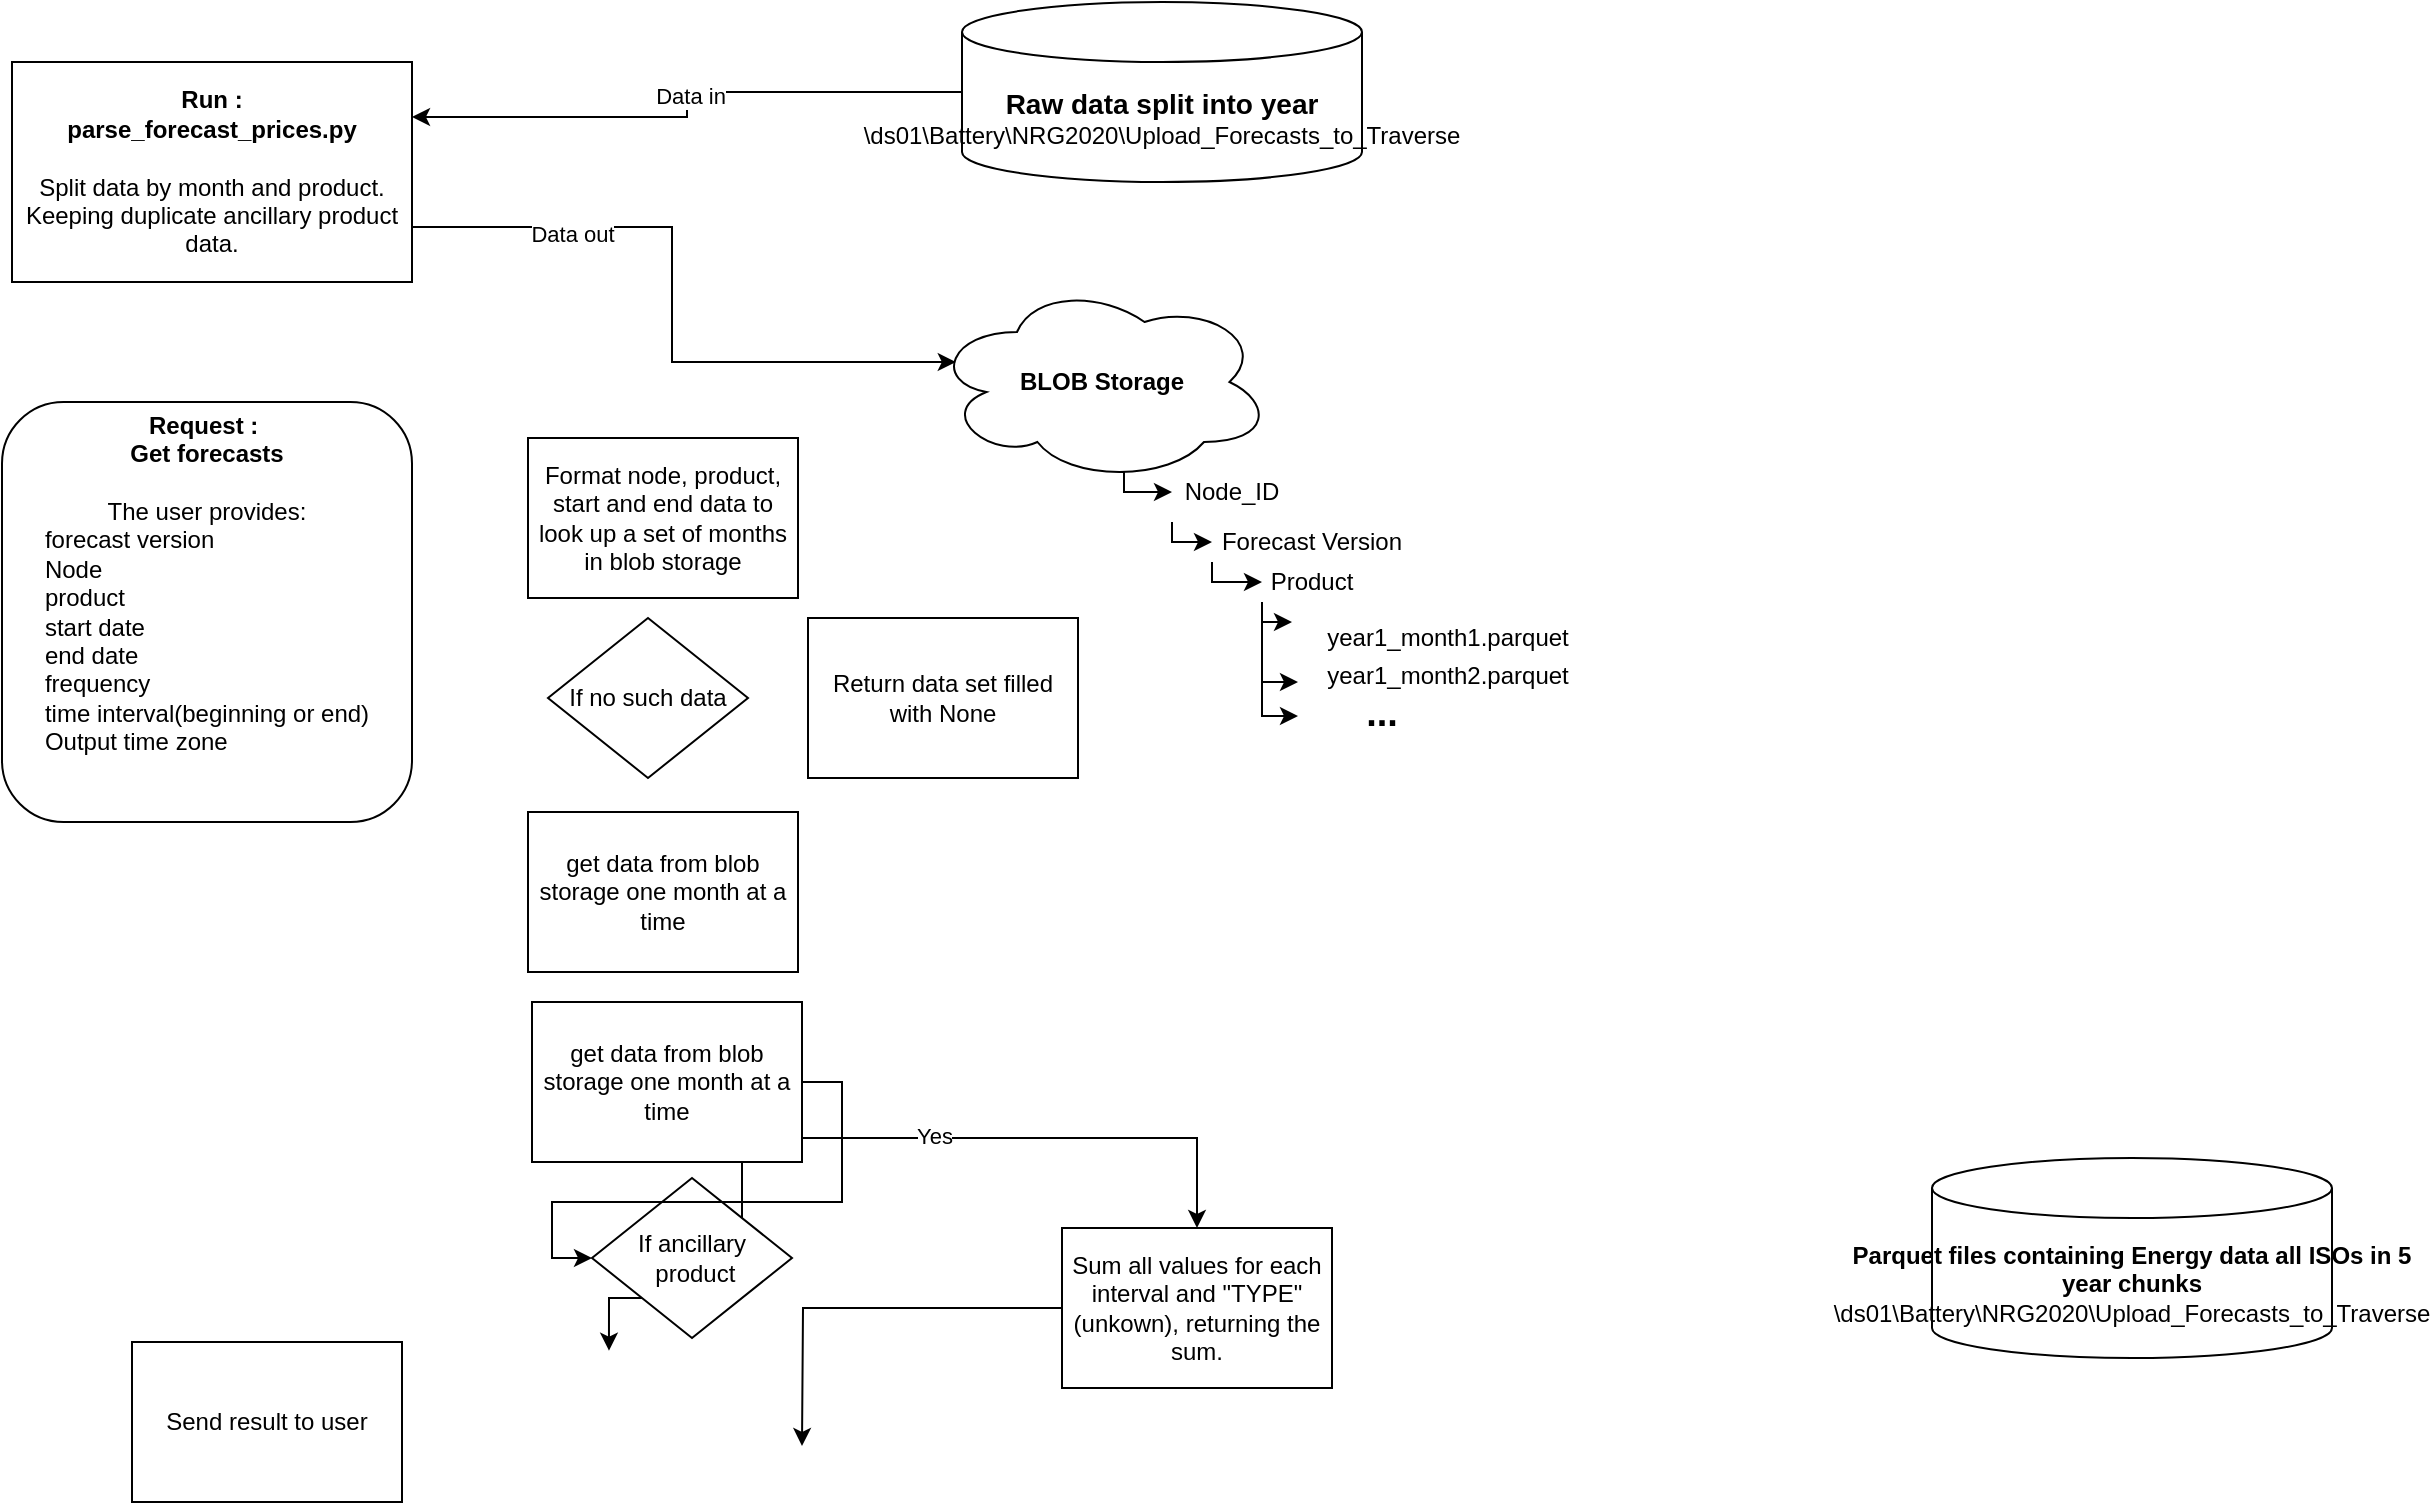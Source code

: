 <mxfile version="21.6.2" type="github">
  <diagram name="Page-1" id="mSkrQCTb6mMFP0I92MH9">
    <mxGraphModel dx="1464" dy="949" grid="1" gridSize="10" guides="1" tooltips="1" connect="1" arrows="1" fold="1" page="1" pageScale="1" pageWidth="850" pageHeight="1100" math="0" shadow="0">
      <root>
        <mxCell id="0" />
        <mxCell id="1" parent="0" />
        <mxCell id="k18f-LrCEGzRWncHFNrR-19" style="edgeStyle=orthogonalEdgeStyle;rounded=0;orthogonalLoop=1;jettySize=auto;html=1;exitX=0;exitY=0.5;exitDx=0;exitDy=0;exitPerimeter=0;entryX=0;entryY=0.75;entryDx=0;entryDy=0;" edge="1" parent="1" source="k18f-LrCEGzRWncHFNrR-2" target="k18f-LrCEGzRWncHFNrR-16">
          <mxGeometry relative="1" as="geometry" />
        </mxCell>
        <mxCell id="k18f-LrCEGzRWncHFNrR-23" value="Data in" style="edgeLabel;html=1;align=center;verticalAlign=middle;resizable=0;points=[];" vertex="1" connectable="0" parent="k18f-LrCEGzRWncHFNrR-19">
          <mxGeometry x="-0.029" y="1" relative="1" as="geometry">
            <mxPoint as="offset" />
          </mxGeometry>
        </mxCell>
        <mxCell id="k18f-LrCEGzRWncHFNrR-2" value="&lt;font style=&quot;font-size: 14px;&quot;&gt;&lt;b&gt;Raw data split into year&lt;/b&gt;&lt;/font&gt;&lt;br&gt;\\ds01\Battery\NRG2020\Upload_Forecasts_to_Traverse" style="shape=cylinder3;whiteSpace=wrap;html=1;boundedLbl=1;backgroundOutline=1;size=15;" vertex="1" parent="1">
          <mxGeometry x="515" y="190" width="200" height="90" as="geometry" />
        </mxCell>
        <mxCell id="k18f-LrCEGzRWncHFNrR-3" value="&lt;b&gt;Parquet files containing Energy data all ISOs in 5 year chunks&lt;/b&gt;&lt;br&gt;\\ds01\Battery\NRG2020\Upload_Forecasts_to_Traverse" style="shape=cylinder3;whiteSpace=wrap;html=1;boundedLbl=1;backgroundOutline=1;size=15;" vertex="1" parent="1">
          <mxGeometry x="1000" y="768" width="200" height="100" as="geometry" />
        </mxCell>
        <mxCell id="k18f-LrCEGzRWncHFNrR-7" style="edgeStyle=orthogonalEdgeStyle;rounded=0;orthogonalLoop=1;jettySize=auto;html=1;exitX=0.55;exitY=0.95;exitDx=0;exitDy=0;exitPerimeter=0;entryX=0;entryY=0.5;entryDx=0;entryDy=0;" edge="1" parent="1" source="k18f-LrCEGzRWncHFNrR-5" target="k18f-LrCEGzRWncHFNrR-6">
          <mxGeometry relative="1" as="geometry">
            <Array as="points">
              <mxPoint x="596" y="435" />
            </Array>
          </mxGeometry>
        </mxCell>
        <mxCell id="k18f-LrCEGzRWncHFNrR-5" value="&lt;b&gt;BLOB Storage&lt;/b&gt;" style="ellipse;shape=cloud;whiteSpace=wrap;html=1;" vertex="1" parent="1">
          <mxGeometry x="500" y="330" width="170" height="100" as="geometry" />
        </mxCell>
        <mxCell id="k18f-LrCEGzRWncHFNrR-12" style="edgeStyle=orthogonalEdgeStyle;rounded=0;orthogonalLoop=1;jettySize=auto;html=1;exitX=0;exitY=1;exitDx=0;exitDy=0;entryX=0;entryY=0.5;entryDx=0;entryDy=0;" edge="1" parent="1" source="k18f-LrCEGzRWncHFNrR-6" target="k18f-LrCEGzRWncHFNrR-8">
          <mxGeometry relative="1" as="geometry">
            <Array as="points">
              <mxPoint x="620" y="460" />
            </Array>
          </mxGeometry>
        </mxCell>
        <mxCell id="k18f-LrCEGzRWncHFNrR-6" value="Node_ID" style="text;html=1;strokeColor=none;fillColor=none;align=center;verticalAlign=middle;whiteSpace=wrap;rounded=0;" vertex="1" parent="1">
          <mxGeometry x="620" y="420" width="60" height="30" as="geometry" />
        </mxCell>
        <mxCell id="k18f-LrCEGzRWncHFNrR-14" style="edgeStyle=orthogonalEdgeStyle;rounded=0;orthogonalLoop=1;jettySize=auto;html=1;exitX=0;exitY=1;exitDx=0;exitDy=0;entryX=0;entryY=0.5;entryDx=0;entryDy=0;" edge="1" parent="1" source="k18f-LrCEGzRWncHFNrR-8" target="k18f-LrCEGzRWncHFNrR-9">
          <mxGeometry relative="1" as="geometry">
            <Array as="points">
              <mxPoint x="640" y="480" />
            </Array>
          </mxGeometry>
        </mxCell>
        <mxCell id="k18f-LrCEGzRWncHFNrR-8" value="Forecast Version" style="text;html=1;strokeColor=none;fillColor=none;align=center;verticalAlign=middle;whiteSpace=wrap;rounded=0;" vertex="1" parent="1">
          <mxGeometry x="640" y="450" width="100" height="20" as="geometry" />
        </mxCell>
        <mxCell id="k18f-LrCEGzRWncHFNrR-15" style="edgeStyle=orthogonalEdgeStyle;rounded=0;orthogonalLoop=1;jettySize=auto;html=1;exitX=0;exitY=1;exitDx=0;exitDy=0;" edge="1" parent="1" source="k18f-LrCEGzRWncHFNrR-9">
          <mxGeometry relative="1" as="geometry">
            <mxPoint x="680" y="500" as="targetPoint" />
            <Array as="points">
              <mxPoint x="665" y="500" />
            </Array>
          </mxGeometry>
        </mxCell>
        <mxCell id="k18f-LrCEGzRWncHFNrR-9" value="Product" style="text;html=1;strokeColor=none;fillColor=none;align=center;verticalAlign=middle;whiteSpace=wrap;rounded=0;" vertex="1" parent="1">
          <mxGeometry x="665" y="470" width="50" height="20" as="geometry" />
        </mxCell>
        <mxCell id="k18f-LrCEGzRWncHFNrR-10" value="year1_month2.parquet" style="text;html=1;strokeColor=none;fillColor=none;align=center;verticalAlign=middle;whiteSpace=wrap;rounded=0;" vertex="1" parent="1">
          <mxGeometry x="683" y="517" width="150" height="20" as="geometry" />
        </mxCell>
        <mxCell id="k18f-LrCEGzRWncHFNrR-20" style="edgeStyle=orthogonalEdgeStyle;rounded=0;orthogonalLoop=1;jettySize=auto;html=1;exitX=0;exitY=0.25;exitDx=0;exitDy=0;entryX=0.07;entryY=0.4;entryDx=0;entryDy=0;entryPerimeter=0;" edge="1" parent="1" source="k18f-LrCEGzRWncHFNrR-16" target="k18f-LrCEGzRWncHFNrR-5">
          <mxGeometry relative="1" as="geometry" />
        </mxCell>
        <mxCell id="k18f-LrCEGzRWncHFNrR-24" value="Data out" style="edgeLabel;html=1;align=center;verticalAlign=middle;resizable=0;points=[];" vertex="1" connectable="0" parent="k18f-LrCEGzRWncHFNrR-20">
          <mxGeometry x="-0.531" y="-3" relative="1" as="geometry">
            <mxPoint as="offset" />
          </mxGeometry>
        </mxCell>
        <mxCell id="k18f-LrCEGzRWncHFNrR-16" value="&lt;div&gt;&lt;b&gt;Run :&lt;/b&gt;&lt;/div&gt;&lt;div&gt;&lt;b&gt;parse_forecast_prices.py&lt;/b&gt;&lt;/div&gt;&lt;div&gt;&lt;b&gt;&lt;br&gt;&lt;/b&gt;&lt;/div&gt;&lt;div&gt;Split data by month and product. Keeping duplicate ancillary product data.&lt;/div&gt;" style="rounded=0;whiteSpace=wrap;html=1;direction=west;fontStyle=0" vertex="1" parent="1">
          <mxGeometry x="40" y="220" width="200" height="110" as="geometry" />
        </mxCell>
        <mxCell id="k18f-LrCEGzRWncHFNrR-40" style="edgeStyle=orthogonalEdgeStyle;rounded=0;orthogonalLoop=1;jettySize=auto;html=1;exitX=1;exitY=1;exitDx=0;exitDy=0;entryX=0.5;entryY=0;entryDx=0;entryDy=0;" edge="1" parent="1" source="k18f-LrCEGzRWncHFNrR-18" target="k18f-LrCEGzRWncHFNrR-39">
          <mxGeometry relative="1" as="geometry">
            <Array as="points">
              <mxPoint x="633" y="758" />
            </Array>
          </mxGeometry>
        </mxCell>
        <mxCell id="k18f-LrCEGzRWncHFNrR-41" value="Yes" style="edgeLabel;html=1;align=center;verticalAlign=middle;resizable=0;points=[];" vertex="1" connectable="0" parent="k18f-LrCEGzRWncHFNrR-40">
          <mxGeometry x="-0.004" y="1" relative="1" as="geometry">
            <mxPoint as="offset" />
          </mxGeometry>
        </mxCell>
        <mxCell id="k18f-LrCEGzRWncHFNrR-47" style="edgeStyle=orthogonalEdgeStyle;rounded=0;orthogonalLoop=1;jettySize=auto;html=1;exitX=0;exitY=1;exitDx=0;exitDy=0;entryX=0.285;entryY=-0.096;entryDx=0;entryDy=0;entryPerimeter=0;" edge="1" parent="1" source="k18f-LrCEGzRWncHFNrR-18">
          <mxGeometry relative="1" as="geometry">
            <mxPoint x="338.475" y="864.32" as="targetPoint" />
          </mxGeometry>
        </mxCell>
        <mxCell id="k18f-LrCEGzRWncHFNrR-18" value="&lt;div&gt;If ancillary&lt;/div&gt;&lt;div&gt;&amp;nbsp;product&lt;/div&gt;" style="rhombus;whiteSpace=wrap;html=1;" vertex="1" parent="1">
          <mxGeometry x="330" y="778" width="100" height="80" as="geometry" />
        </mxCell>
        <mxCell id="k18f-LrCEGzRWncHFNrR-27" value="&lt;div&gt;&lt;b&gt;Request :&amp;nbsp;&lt;/b&gt;&lt;/div&gt;&lt;div&gt;&lt;b&gt;Get forecasts&lt;br&gt;&lt;/b&gt;&lt;/div&gt;&lt;div&gt;&lt;b&gt;&lt;br&gt;&lt;/b&gt;&lt;/div&gt;&lt;div align=&quot;center&quot;&gt;The user provides:&lt;/div&gt;&lt;div align=&quot;left&quot;&gt;forecast version&lt;/div&gt;&lt;div align=&quot;left&quot;&gt;Node&lt;/div&gt;&lt;div align=&quot;left&quot;&gt;product&lt;/div&gt;&lt;div align=&quot;left&quot;&gt;start date&lt;/div&gt;&lt;div align=&quot;left&quot;&gt;end date&lt;/div&gt;&lt;div align=&quot;left&quot;&gt;frequency&lt;br&gt;&lt;/div&gt;&lt;div align=&quot;left&quot;&gt;time interval(beginning or end)&lt;/div&gt;&lt;div align=&quot;left&quot;&gt;Output time zone&lt;br&gt;&lt;/div&gt;&lt;div&gt;&lt;br&gt;&lt;br&gt;&lt;/div&gt;" style="rounded=1;whiteSpace=wrap;html=1;" vertex="1" parent="1">
          <mxGeometry x="35" y="390" width="205" height="210" as="geometry" />
        </mxCell>
        <mxCell id="k18f-LrCEGzRWncHFNrR-28" value="&lt;div&gt;Format node, product, start and end data to look up a set of months in blob storage&lt;/div&gt;" style="rounded=0;whiteSpace=wrap;html=1;" vertex="1" parent="1">
          <mxGeometry x="298" y="408" width="135" height="80" as="geometry" />
        </mxCell>
        <mxCell id="k18f-LrCEGzRWncHFNrR-29" value="year1_month1.parquet" style="text;html=1;strokeColor=none;fillColor=none;align=center;verticalAlign=middle;whiteSpace=wrap;rounded=0;" vertex="1" parent="1">
          <mxGeometry x="683" y="498" width="150" height="20" as="geometry" />
        </mxCell>
        <mxCell id="k18f-LrCEGzRWncHFNrR-30" value="&lt;p style=&quot;line-height: 140%; font-size: 13px;&quot;&gt;&lt;font size=&quot;1&quot;&gt;&lt;b style=&quot;font-size: 19px;&quot;&gt;...&lt;/b&gt;&lt;/font&gt;&lt;/p&gt;" style="text;html=1;strokeColor=none;fillColor=none;align=center;verticalAlign=middle;whiteSpace=wrap;rounded=0;" vertex="1" parent="1">
          <mxGeometry x="690" y="537" width="70" height="20" as="geometry" />
        </mxCell>
        <mxCell id="k18f-LrCEGzRWncHFNrR-31" style="edgeStyle=orthogonalEdgeStyle;rounded=0;orthogonalLoop=1;jettySize=auto;html=1;exitX=0;exitY=1;exitDx=0;exitDy=0;" edge="1" parent="1" target="k18f-LrCEGzRWncHFNrR-10">
          <mxGeometry relative="1" as="geometry">
            <mxPoint x="683" y="528" as="targetPoint" />
            <mxPoint x="665" y="490" as="sourcePoint" />
            <Array as="points">
              <mxPoint x="665" y="530" />
            </Array>
          </mxGeometry>
        </mxCell>
        <mxCell id="k18f-LrCEGzRWncHFNrR-32" style="edgeStyle=orthogonalEdgeStyle;rounded=0;orthogonalLoop=1;jettySize=auto;html=1;exitX=0;exitY=1;exitDx=0;exitDy=0;" edge="1" parent="1">
          <mxGeometry relative="1" as="geometry">
            <mxPoint x="683" y="547" as="targetPoint" />
            <mxPoint x="665" y="507" as="sourcePoint" />
            <Array as="points">
              <mxPoint x="665" y="547" />
            </Array>
          </mxGeometry>
        </mxCell>
        <mxCell id="k18f-LrCEGzRWncHFNrR-33" value="get data from blob storage one month at a time" style="rounded=0;whiteSpace=wrap;html=1;" vertex="1" parent="1">
          <mxGeometry x="298" y="595" width="135" height="80" as="geometry" />
        </mxCell>
        <mxCell id="k18f-LrCEGzRWncHFNrR-35" style="edgeStyle=orthogonalEdgeStyle;rounded=0;orthogonalLoop=1;jettySize=auto;html=1;exitX=1;exitY=0.5;exitDx=0;exitDy=0;entryX=0;entryY=0.5;entryDx=0;entryDy=0;" edge="1" parent="1" source="k18f-LrCEGzRWncHFNrR-34" target="k18f-LrCEGzRWncHFNrR-18">
          <mxGeometry relative="1" as="geometry" />
        </mxCell>
        <mxCell id="k18f-LrCEGzRWncHFNrR-34" value="get data from blob storage one month at a time" style="rounded=0;whiteSpace=wrap;html=1;" vertex="1" parent="1">
          <mxGeometry x="300" y="690" width="135" height="80" as="geometry" />
        </mxCell>
        <mxCell id="k18f-LrCEGzRWncHFNrR-37" value="&lt;div&gt;If no such data&lt;/div&gt;" style="rhombus;whiteSpace=wrap;html=1;" vertex="1" parent="1">
          <mxGeometry x="308" y="498" width="100" height="80" as="geometry" />
        </mxCell>
        <mxCell id="k18f-LrCEGzRWncHFNrR-38" value="Return data set filled with None" style="rounded=0;whiteSpace=wrap;html=1;" vertex="1" parent="1">
          <mxGeometry x="438" y="498" width="135" height="80" as="geometry" />
        </mxCell>
        <mxCell id="k18f-LrCEGzRWncHFNrR-44" style="edgeStyle=orthogonalEdgeStyle;rounded=0;orthogonalLoop=1;jettySize=auto;html=1;exitX=0;exitY=0.5;exitDx=0;exitDy=0;" edge="1" parent="1" source="k18f-LrCEGzRWncHFNrR-39">
          <mxGeometry relative="1" as="geometry">
            <mxPoint x="435.0" y="912" as="targetPoint" />
          </mxGeometry>
        </mxCell>
        <mxCell id="k18f-LrCEGzRWncHFNrR-39" value="Sum all values for each interval and &quot;TYPE&quot;(unkown), returning the sum." style="rounded=0;whiteSpace=wrap;html=1;" vertex="1" parent="1">
          <mxGeometry x="565" y="803" width="135" height="80" as="geometry" />
        </mxCell>
        <mxCell id="k18f-LrCEGzRWncHFNrR-46" value="Send result to user" style="rounded=0;whiteSpace=wrap;html=1;" vertex="1" parent="1">
          <mxGeometry x="100" y="860" width="135" height="80" as="geometry" />
        </mxCell>
      </root>
    </mxGraphModel>
  </diagram>
</mxfile>

